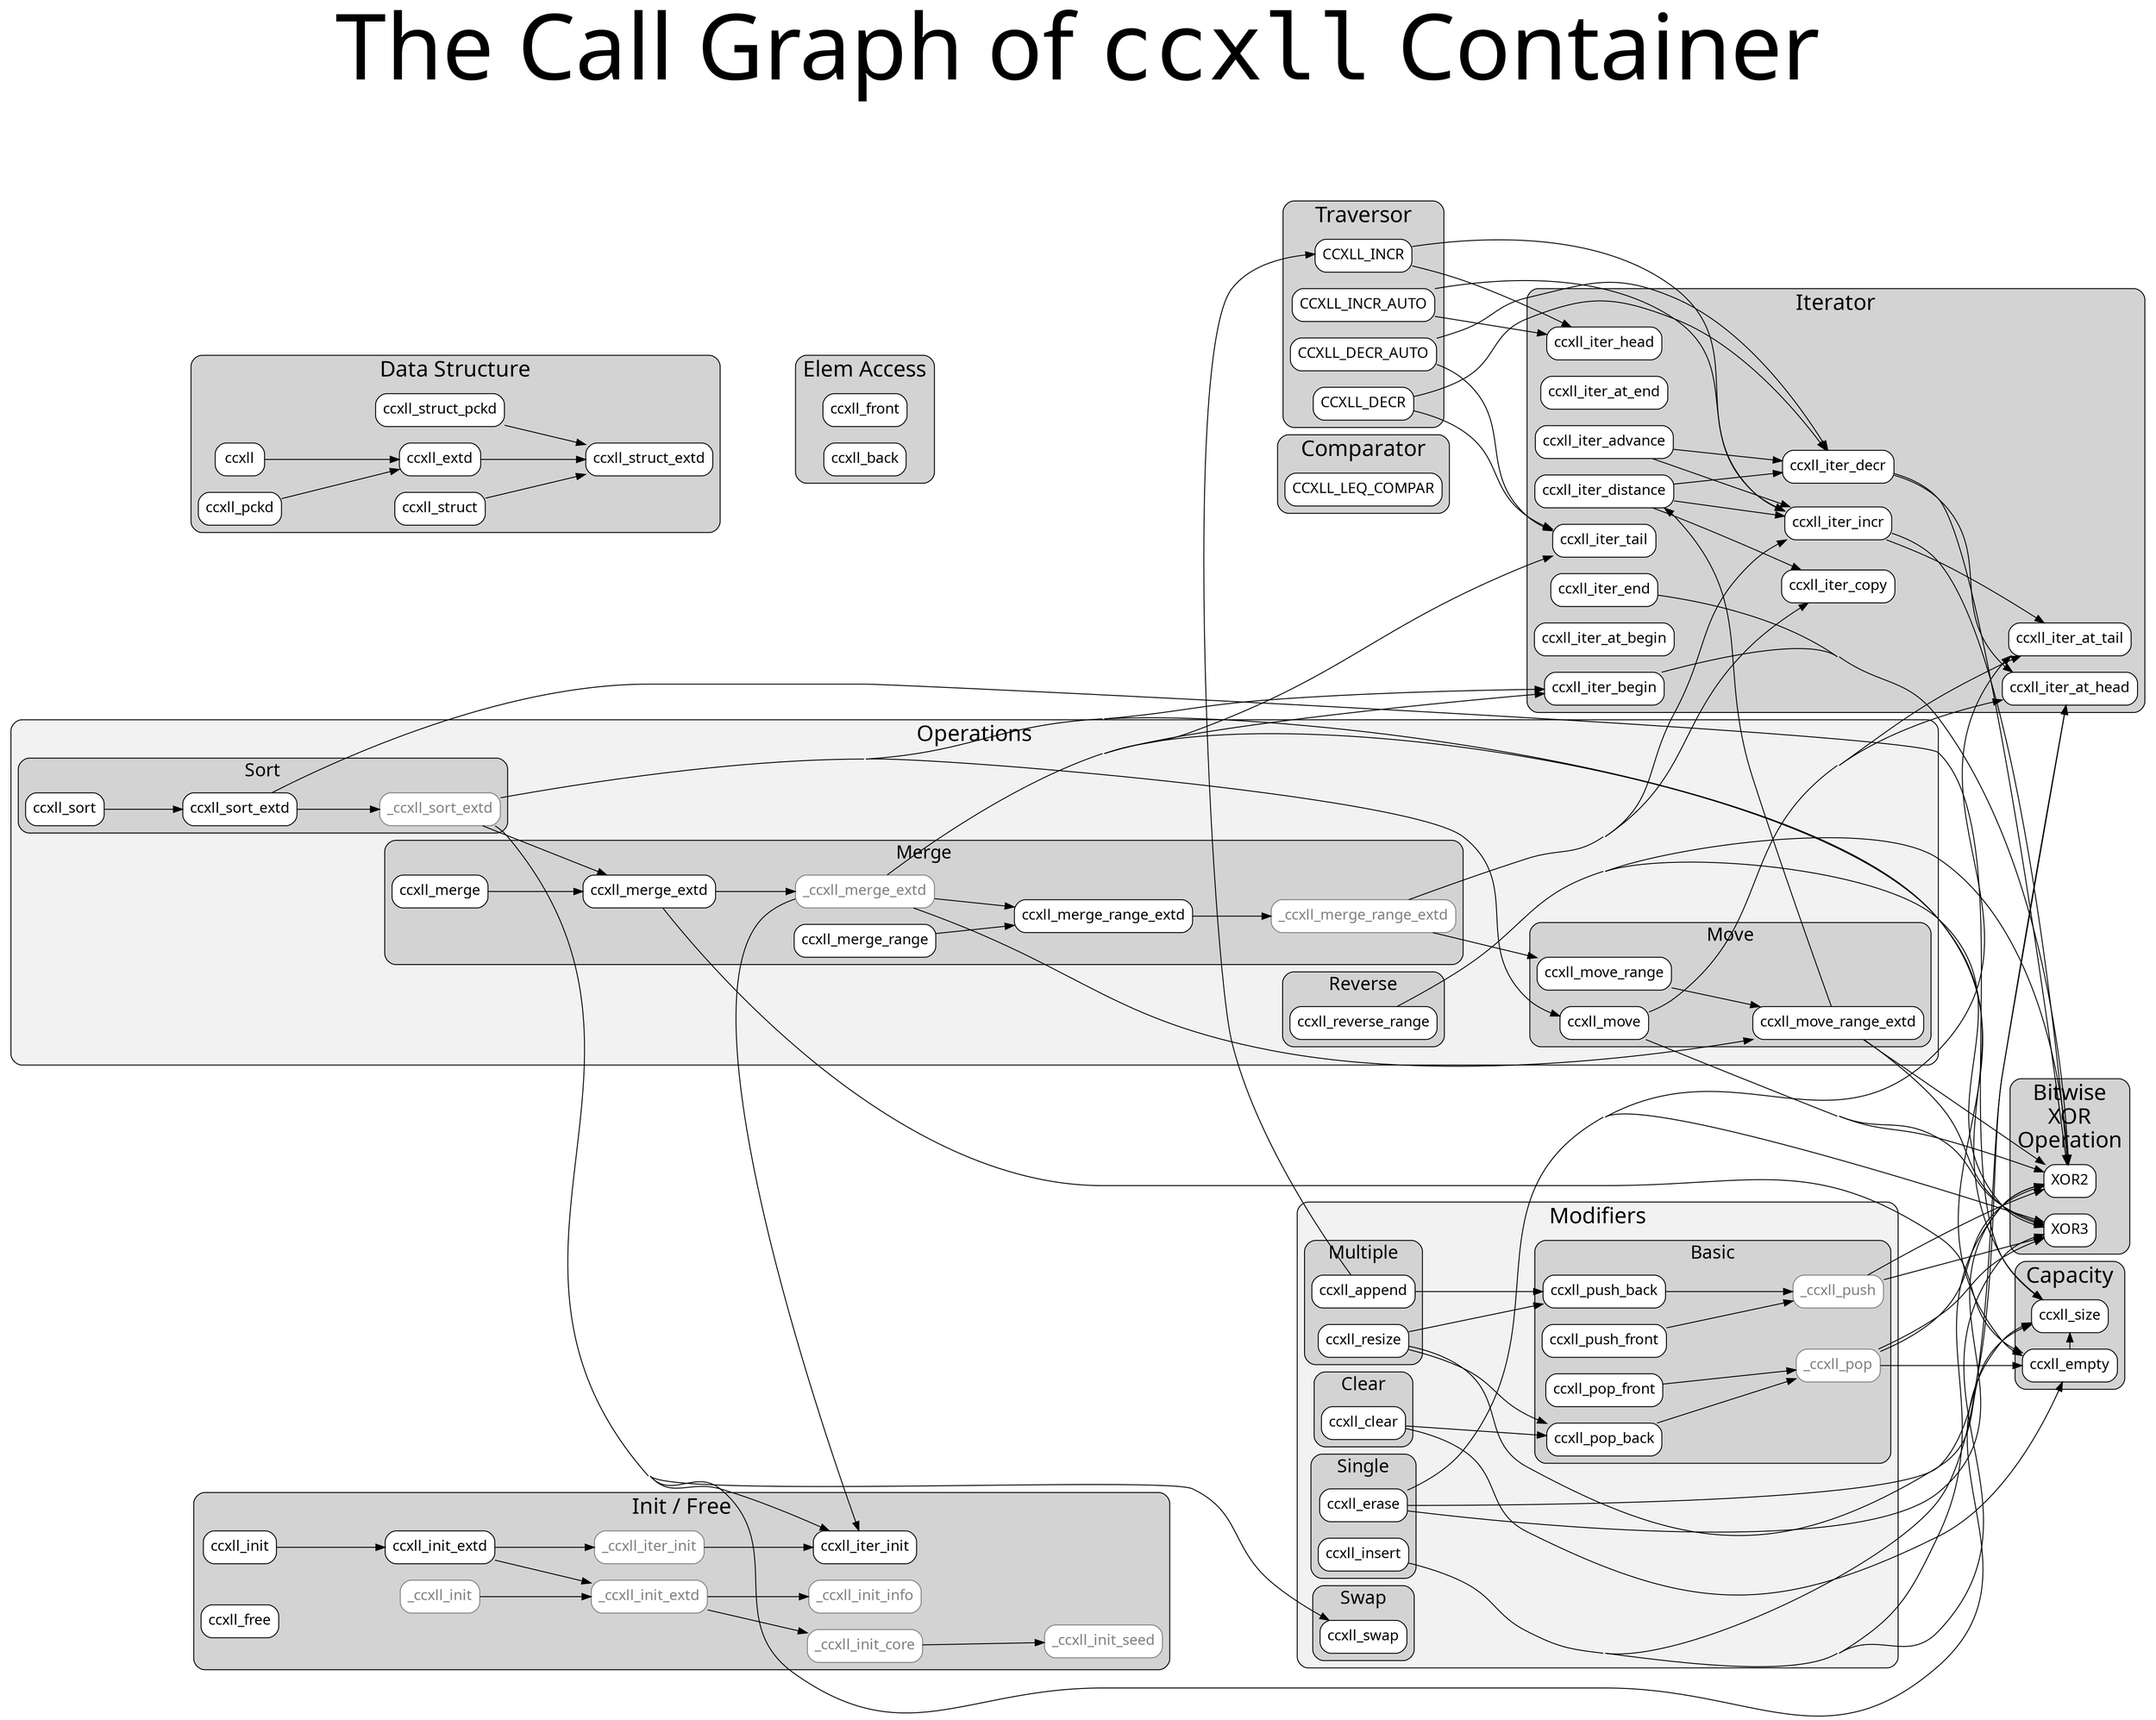 digraph
{
    rankdir="LR"
    ranksep="1.2"
    concentrate="true"
    
    labelloc="t";
    label=<The Call Graph of <FONT FACE="inconsolata">ccxll</FONT> Container<br/> >
    fontname="CMU Serif"
    fontsize="100"

    node [ shape="rect" style="rounded,filled" fillcolor="white" fontname="noto" fontsize="16" ]

    subgraph cluster_A { style="rounded, filled" label="Comparator" fontname="noto" fontsize="24" fillcolor="lightgrey"
                         CCXLL_LEQ_COMPAR }

    subgraph cluster_B { style="rounded, filled" label="Data Structure" fontname="noto" fontsize="24" fillcolor="lightgrey"
                         ccxll
                         ccxll_extd
                         ccxll_pckd
                         ccxll_struct
                         ccxll_struct_extd
                         ccxll_struct_pckd }

    subgraph cluster_C { style="rounded, filled" label="Init / Free" fontname="noto" fontsize="24" fillcolor="lightgrey"
                         ccxll_init
                        _ccxll_init
                         ccxll_init_extd
                         ccxll_iter_init
                        _ccxll_init_extd
                        _ccxll_init_core
                        _ccxll_init_info
                        _ccxll_init_seed
                        _ccxll_iter_init
                         ccxll_free }

    subgraph cluster_D { style="rounded, filled" label="Iterator" fontname="noto" fontsize="24" fillcolor="lightgrey"
                         ccxll_iter_copy
                         ccxll_iter_head
                         ccxll_iter_tail
                         ccxll_iter_incr
                         ccxll_iter_decr
                         ccxll_iter_distance
                         ccxll_iter_advance
                         ccxll_iter_at_head
                         ccxll_iter_at_tail 
                         ccxll_iter_begin
                         ccxll_iter_end
                         ccxll_iter_at_begin
                         ccxll_iter_at_end }

    subgraph cluster_E { style="rounded, filled" label="Traversor" fontname="noto" fontsize="24" fillcolor="lightgrey"
                         CCXLL_INCR
                         CCXLL_INCR_AUTO
                         CCXLL_DECR
                         CCXLL_DECR_AUTO }

    subgraph cluster_F { style="rounded, filled" label="Capacity" fontname="noto" fontsize="24" fillcolor="lightgrey"
                       { rank="same"
                         ccxll_empty
                         ccxll_size } }

    subgraph cluster_G { style="rounded, filled" label="Modifiers" fontname="noto" fontsize="24" fillcolor="grey95"

                         subgraph cluster_1 { style="rounded, filled" label="Single" fontname="noto" fontsize="20" fillcolor="lightgrey"
                                              ccxll_insert
                                              ccxll_erase }

                         subgraph cluster_2 { style="rounded, filled" label="Multiple" fontname="noto" fontsize="20" fillcolor="lightgrey"
                                              ccxll_resize
                                              ccxll_append }

                         subgraph cluster_3 { style="rounded, filled" label="Clear" fontname="noto" fontsize="20" fillcolor="lightgrey"
                                              ccxll_clear }
                         
                         subgraph cluster_4 { style="rounded, filled" label="Swap" fontname="noto" fontsize="20" fillcolor="lightgrey"
                                              ccxll_swap }

                         subgraph cluster_5 { style="rounded, filled" label="Basic" fontname="noto" fontsize="20" fillcolor="lightgrey"
                                              ccxll_pop_front
                                              ccxll_pop_back
                                             _ccxll_pop
                                              ccxll_push_front
                                              ccxll_push_back
                                             _ccxll_push }
                       }

    subgraph cluster_H { style="rounded, filled" label="Operations" fontname="noto" fontsize="24" fillcolor="grey95"


                         subgraph cluster_6 { style="rounded, filled" label="Sort" fontname="noto" fontsize="20" fillcolor="lightgrey"
                                              ccxll_sort
                                              ccxll_sort_extd
                                             _ccxll_sort_extd }

                         subgraph cluster_7 { style="rounded, filled" label="Merge" fontname="noto" fontsize="20" fillcolor="lightgrey"
                                              ccxll_merge
                                              ccxll_merge_extd
                                             _ccxll_merge_extd
                                              ccxll_merge_range
                                              ccxll_merge_range_extd 
                                             _ccxll_merge_range_extd }

                         subgraph cluster_8 { style="rounded, filled" label="Move" fontname="noto" fontsize="20" fillcolor="lightgrey"
                                              ccxll_move
                                              ccxll_move_range
                                              ccxll_move_range_extd }

                         subgraph cluster_9 { style="rounded, filled" label="Reverse" fontname="noto" fontsize="20" fillcolor="lightgrey"
                                              ccxll_reverse_range }
                       }

    subgraph cluster_I { style="rounded, filled" label="Elem Access" fontname="noto" fontsize="24" fillcolor="lightgrey" rank="2"
                         ccxll_front
                         ccxll_back
                       }

    subgraph cluster_J { style="rounded, filled" label="Bitwise\nXOR\nOperation" fontname="noto" fontsize="24" fillcolor="lightgrey"
                         XOR2
                         XOR3 }

    { ccxll_pckd -> ccxll_struct [style="invis"] }
    { _ccxll_init_seed -> ccxll_swap [style="invis"] }
    { {inv [style="invis"]} -> ccxll [style="invis"] }
    { ccxll_struct_extd -> ccxll_back [style="invis"] }
    { ccxll_reverse_range -> ccxll_move [style="invis"] }
    { CCXLL_LEQ_COMPAR -> ccxll_iter_at_end [style="invis"] }

    { ccxll } -> { ccxll_extd }
    { ccxll_pckd } -> { ccxll_extd }
    { ccxll_extd } -> { ccxll_struct_extd }
    { ccxll_struct } -> { ccxll_struct_extd }
    { ccxll_struct_pckd } -> { ccxll_struct_extd }
    { ccxll_struct_extd } -> { }
    { ccxll_init } -> { ccxll_init_extd }
    { ccxll_init_extd } -> { _ccxll_init_extd _ccxll_iter_init }
    { _ccxll_init [ color=gray50 fontcolor=gray50 ] } -> { _ccxll_init_extd }
    { _ccxll_init_extd [ color=gray50 fontcolor=gray50 ] } -> { _ccxll_init_core _ccxll_init_info }
    { _ccxll_init_core [ color=gray50 fontcolor=gray50 ] } -> { _ccxll_init_seed }
    { _ccxll_init_seed [ color=gray50 fontcolor=gray50 ] } -> { }
    { _ccxll_init_info [ color=gray50 fontcolor=gray50 ] } -> { }
    { ccxll_iter_init } -> { }
    { _ccxll_iter_init [ color=gray50 fontcolor=gray50 ] } -> { ccxll_iter_init }
    { ccxll_free } -> { }
    { XOR2 } -> { }
    { XOR3 } -> { }
    { ccxll_front } -> { }
    { ccxll_back } -> { }
    { ccxll_size } -> { }
    { ccxll_empty } -> { ccxll_size }
    { ccxll_push_front } -> { _ccxll_push }
    { ccxll_push_back } -> { _ccxll_push }
    { _ccxll_push [ color=gray50 fontcolor=gray50 ] } -> { XOR2 XOR3 }
    { ccxll_pop_front } -> { _ccxll_pop }
    { ccxll_pop_back } -> { _ccxll_pop }
    { _ccxll_pop [ color=gray50 fontcolor=gray50 ] } -> { ccxll_empty XOR2 XOR3 }
    { ccxll_insert } -> { ccxll_iter_at_head XOR2 XOR3 XOR3 }
    { ccxll_erase } -> { ccxll_iter_at_head ccxll_iter_at_tail XOR3 XOR3 XOR2 }
    { ccxll_swap } -> { }
    { ccxll_resize } -> { ccxll_size ccxll_pop_back ccxll_push_back }
    { ccxll_clear } -> { ccxll_empty ccxll_pop_back }
    { ccxll_move } -> { ccxll_iter_at_head ccxll_iter_at_head ccxll_iter_at_tail XOR3 XOR3 XOR2 XOR3 XOR3 XOR2 }
    { ccxll_move_range } -> { ccxll_move_range_extd }
    { ccxll_move_range_extd } -> { ccxll_iter_distance XOR3 XOR3 XOR3 XOR3 XOR3 XOR3 XOR2 XOR2 XOR2 }
    { ccxll_merge } -> { ccxll_merge_extd }
    { ccxll_merge_extd } -> { ccxll_empty _ccxll_merge_extd }
    { _ccxll_merge_extd [ color=gray50 fontcolor=gray50 ] } -> { ccxll_iter_tail ccxll_iter_begin ccxll_iter_tail ccxll_move_range_extd ccxll_size ccxll_iter_begin ccxll_iter_init ccxll_iter_tail ccxll_merge_range_extd }
    { ccxll_merge_range } -> { ccxll_merge_range_extd }
    { ccxll_merge_range_extd } -> { _ccxll_merge_range_extd }
    { _ccxll_merge_range_extd [ color=gray50 fontcolor=gray50 ] } -> { ccxll_iter_copy ccxll_iter_incr ccxll_iter_copy ccxll_iter_copy ccxll_iter_incr ccxll_iter_incr ccxll_move_range ccxll_iter_copy ccxll_iter_copy ccxll_iter_copy }
    { ccxll_sort } -> { ccxll_sort_extd }
    { ccxll_sort_extd } -> { ccxll_size _ccxll_sort_extd }
    { _ccxll_sort_extd [ color=gray50 fontcolor=gray50 ] } -> { ccxll_size ccxll_iter_init ccxll_iter_init ccxll_iter_begin ccxll_iter_begin ccxll_move ccxll_empty ccxll_merge_extd ccxll_swap ccxll_swap ccxll_empty ccxll_merge_extd }
    { ccxll_reverse_range } -> { XOR3 XOR3 XOR3 XOR3 XOR2 XOR2 }
    { CCXLL_LEQ_COMPAR } -> { }
    { ccxll_iter_copy } -> { }
    { ccxll_iter_head } -> { }
    { ccxll_iter_tail } -> { }
    { ccxll_iter_begin } -> { XOR2 }
    { ccxll_iter_end } -> { XOR2 }
    { ccxll_iter_at_head } -> { }
    { ccxll_iter_at_tail } -> { }
    { ccxll_iter_at_begin } -> { }
    { ccxll_iter_at_end } -> { }
    { ccxll_iter_incr } -> { ccxll_iter_at_tail XOR2 }
    { ccxll_iter_decr } -> { ccxll_iter_at_head XOR2 }
    { ccxll_iter_advance } -> { ccxll_iter_incr ccxll_iter_decr }
    { ccxll_iter_distance } -> { ccxll_iter_copy ccxll_iter_incr ccxll_iter_copy ccxll_iter_decr ccxll_iter_copy }
    { CCXLL_INCR } -> { ccxll_iter_head ccxll_iter_incr }
    { CCXLL_INCR_AUTO } -> { ccxll_iter_head ccxll_iter_incr }
    { CCXLL_DECR } -> { ccxll_iter_tail ccxll_iter_decr }
    { CCXLL_DECR_AUTO } -> { ccxll_iter_tail ccxll_iter_decr }
    { ccxll_append } -> { CCXLL_INCR ccxll_push_back }
}

